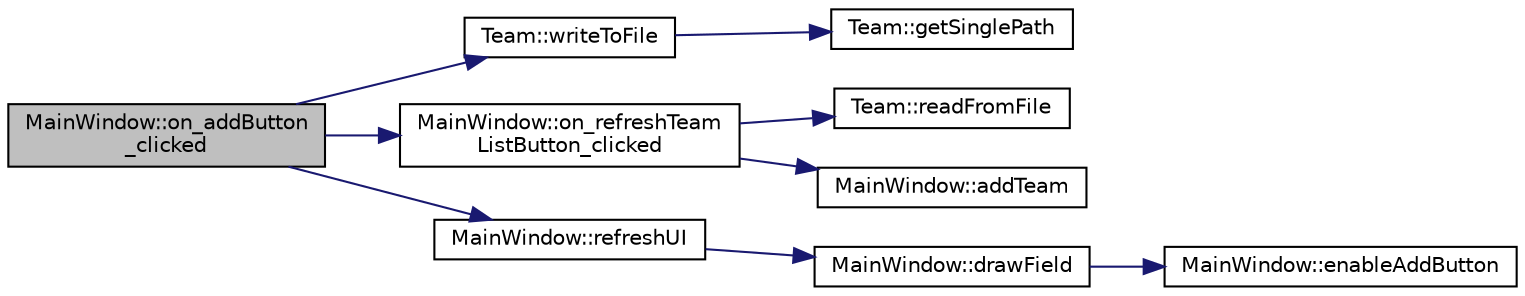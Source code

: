 digraph "MainWindow::on_addButton_clicked"
{
  edge [fontname="Helvetica",fontsize="10",labelfontname="Helvetica",labelfontsize="10"];
  node [fontname="Helvetica",fontsize="10",shape=record];
  rankdir="LR";
  Node59 [label="MainWindow::on_addButton\l_clicked",height=0.2,width=0.4,color="black", fillcolor="grey75", style="filled", fontcolor="black"];
  Node59 -> Node60 [color="midnightblue",fontsize="10",style="solid",fontname="Helvetica"];
  Node60 [label="Team::writeToFile",height=0.2,width=0.4,color="black", fillcolor="white", style="filled",URL="$class_team.html#a8245bef50c20b4b5caed0525ebbfaea5"];
  Node60 -> Node61 [color="midnightblue",fontsize="10",style="solid",fontname="Helvetica"];
  Node61 [label="Team::getSinglePath",height=0.2,width=0.4,color="black", fillcolor="white", style="filled",URL="$class_team.html#a5df43cd9e7901e78f3ec4d5be1d8062e"];
  Node59 -> Node62 [color="midnightblue",fontsize="10",style="solid",fontname="Helvetica"];
  Node62 [label="MainWindow::on_refreshTeam\lListButton_clicked",height=0.2,width=0.4,color="black", fillcolor="white", style="filled",URL="$class_main_window.html#a110f0b96d10c1b83dc434a09d988ffa0",tooltip="Refreshes the team list. "];
  Node62 -> Node63 [color="midnightblue",fontsize="10",style="solid",fontname="Helvetica"];
  Node63 [label="Team::readFromFile",height=0.2,width=0.4,color="black", fillcolor="white", style="filled",URL="$class_team.html#adc5f6d480da08975cfdb402a4ec9844c"];
  Node62 -> Node64 [color="midnightblue",fontsize="10",style="solid",fontname="Helvetica"];
  Node64 [label="MainWindow::addTeam",height=0.2,width=0.4,color="black", fillcolor="white", style="filled",URL="$class_main_window.html#a5aadf02d0a6b61b2e56afd58db66629b",tooltip="Add a Team object to the allTeams vector. "];
  Node59 -> Node65 [color="midnightblue",fontsize="10",style="solid",fontname="Helvetica"];
  Node65 [label="MainWindow::refreshUI",height=0.2,width=0.4,color="black", fillcolor="white", style="filled",URL="$class_main_window.html#ad96e0eb40bdc80c41fea8d00d3a2f092",tooltip="Refreshes UI. "];
  Node65 -> Node66 [color="midnightblue",fontsize="10",style="solid",fontname="Helvetica"];
  Node66 [label="MainWindow::drawField",height=0.2,width=0.4,color="black", fillcolor="white", style="filled",URL="$class_main_window.html#aff1872a445dd3f551048191a3405d023",tooltip="Redraws the field. "];
  Node66 -> Node67 [color="midnightblue",fontsize="10",style="solid",fontname="Helvetica"];
  Node67 [label="MainWindow::enableAddButton",height=0.2,width=0.4,color="black", fillcolor="white", style="filled",URL="$class_main_window.html#a78fcaf82e1e2c3e8a36d37e4cf4a31d4",tooltip="Enables the Add path button. "];
}
